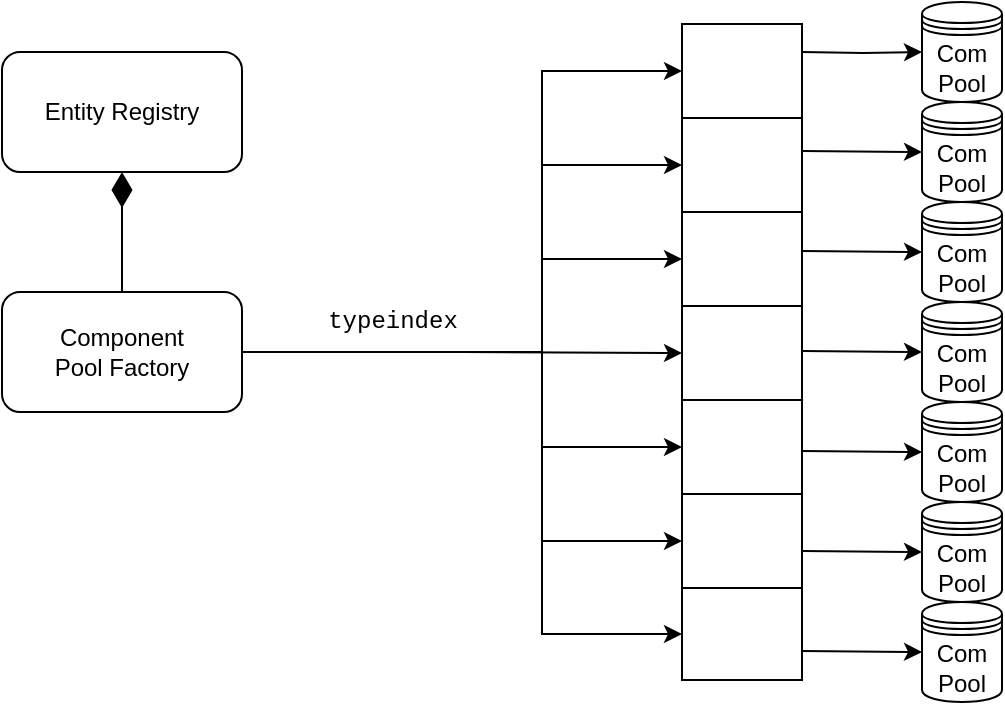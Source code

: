 <mxfile version="22.1.2" type="device">
  <diagram name="Page-1" id="1lEP1IIEI1IEOt1SSv0U">
    <mxGraphModel dx="1434" dy="884" grid="1" gridSize="10" guides="1" tooltips="1" connect="1" arrows="1" fold="1" page="1" pageScale="1" pageWidth="1920" pageHeight="1200" math="0" shadow="0">
      <root>
        <mxCell id="0" />
        <mxCell id="1" parent="0" />
        <mxCell id="gQGiAs_rutg2S0ZAdfAM-5" style="edgeStyle=orthogonalEdgeStyle;rounded=0;orthogonalLoop=1;jettySize=auto;html=1;entryX=0.5;entryY=1;entryDx=0;entryDy=0;endSize=15;endArrow=diamondThin;endFill=1;" edge="1" parent="1" source="gQGiAs_rutg2S0ZAdfAM-2" target="gQGiAs_rutg2S0ZAdfAM-4">
          <mxGeometry relative="1" as="geometry" />
        </mxCell>
        <mxCell id="gQGiAs_rutg2S0ZAdfAM-88" style="edgeStyle=orthogonalEdgeStyle;rounded=0;orthogonalLoop=1;jettySize=auto;html=1;entryX=0;entryY=0.5;entryDx=0;entryDy=0;" edge="1" parent="1" source="gQGiAs_rutg2S0ZAdfAM-2" target="gQGiAs_rutg2S0ZAdfAM-85">
          <mxGeometry relative="1" as="geometry">
            <Array as="points">
              <mxPoint x="1180" y="420" />
              <mxPoint x="1180" y="280" />
            </Array>
          </mxGeometry>
        </mxCell>
        <mxCell id="gQGiAs_rutg2S0ZAdfAM-89" style="edgeStyle=orthogonalEdgeStyle;rounded=0;orthogonalLoop=1;jettySize=auto;html=1;entryX=0;entryY=0.5;entryDx=0;entryDy=0;" edge="1" parent="1" source="gQGiAs_rutg2S0ZAdfAM-2" target="gQGiAs_rutg2S0ZAdfAM-83">
          <mxGeometry relative="1" as="geometry">
            <Array as="points">
              <mxPoint x="1180" y="420" />
              <mxPoint x="1180" y="327" />
            </Array>
          </mxGeometry>
        </mxCell>
        <mxCell id="gQGiAs_rutg2S0ZAdfAM-90" style="edgeStyle=orthogonalEdgeStyle;rounded=0;orthogonalLoop=1;jettySize=auto;html=1;entryX=0;entryY=0.5;entryDx=0;entryDy=0;" edge="1" parent="1" source="gQGiAs_rutg2S0ZAdfAM-2" target="gQGiAs_rutg2S0ZAdfAM-81">
          <mxGeometry relative="1" as="geometry">
            <Array as="points">
              <mxPoint x="1180" y="420" />
              <mxPoint x="1180" y="374" />
            </Array>
          </mxGeometry>
        </mxCell>
        <mxCell id="gQGiAs_rutg2S0ZAdfAM-91" style="edgeStyle=orthogonalEdgeStyle;rounded=0;orthogonalLoop=1;jettySize=auto;html=1;entryX=0;entryY=0.5;entryDx=0;entryDy=0;" edge="1" parent="1" source="gQGiAs_rutg2S0ZAdfAM-2" target="gQGiAs_rutg2S0ZAdfAM-78">
          <mxGeometry relative="1" as="geometry" />
        </mxCell>
        <mxCell id="gQGiAs_rutg2S0ZAdfAM-92" style="edgeStyle=orthogonalEdgeStyle;rounded=0;orthogonalLoop=1;jettySize=auto;html=1;entryX=0;entryY=0.5;entryDx=0;entryDy=0;" edge="1" parent="1" source="gQGiAs_rutg2S0ZAdfAM-2" target="gQGiAs_rutg2S0ZAdfAM-74">
          <mxGeometry relative="1" as="geometry">
            <Array as="points">
              <mxPoint x="1180" y="420" />
              <mxPoint x="1180" y="468" />
            </Array>
          </mxGeometry>
        </mxCell>
        <mxCell id="gQGiAs_rutg2S0ZAdfAM-93" style="edgeStyle=orthogonalEdgeStyle;rounded=0;orthogonalLoop=1;jettySize=auto;html=1;entryX=0;entryY=0.5;entryDx=0;entryDy=0;" edge="1" parent="1" source="gQGiAs_rutg2S0ZAdfAM-2" target="gQGiAs_rutg2S0ZAdfAM-62">
          <mxGeometry relative="1" as="geometry">
            <Array as="points">
              <mxPoint x="1180" y="420" />
              <mxPoint x="1180" y="515" />
            </Array>
          </mxGeometry>
        </mxCell>
        <mxCell id="gQGiAs_rutg2S0ZAdfAM-94" style="edgeStyle=orthogonalEdgeStyle;rounded=0;orthogonalLoop=1;jettySize=auto;html=1;entryX=0;entryY=0.5;entryDx=0;entryDy=0;" edge="1" parent="1" source="gQGiAs_rutg2S0ZAdfAM-2" target="gQGiAs_rutg2S0ZAdfAM-66">
          <mxGeometry relative="1" as="geometry">
            <Array as="points">
              <mxPoint x="1180" y="420" />
              <mxPoint x="1180" y="561" />
            </Array>
          </mxGeometry>
        </mxCell>
        <mxCell id="gQGiAs_rutg2S0ZAdfAM-2" value="Component &lt;br&gt;Pool Factory" style="rounded=1;whiteSpace=wrap;html=1;" vertex="1" parent="1">
          <mxGeometry x="910" y="390" width="120" height="60" as="geometry" />
        </mxCell>
        <mxCell id="gQGiAs_rutg2S0ZAdfAM-4" value="Entity Registry" style="rounded=1;whiteSpace=wrap;html=1;" vertex="1" parent="1">
          <mxGeometry x="910" y="270" width="120" height="60" as="geometry" />
        </mxCell>
        <mxCell id="gQGiAs_rutg2S0ZAdfAM-61" value="" style="childLayout=tableLayout;recursiveResize=0;shadow=0;fillColor=none;" vertex="1" parent="1">
          <mxGeometry x="1250" y="256" width="60" height="328" as="geometry" />
        </mxCell>
        <mxCell id="gQGiAs_rutg2S0ZAdfAM-85" style="shape=tableRow;horizontal=0;startSize=0;swimlaneHead=0;swimlaneBody=0;top=0;left=0;bottom=0;right=0;dropTarget=0;collapsible=0;recursiveResize=0;expand=0;fontStyle=0;fillColor=none;strokeColor=inherit;" vertex="1" parent="gQGiAs_rutg2S0ZAdfAM-61">
          <mxGeometry width="60" height="47" as="geometry" />
        </mxCell>
        <mxCell id="gQGiAs_rutg2S0ZAdfAM-86" style="connectable=0;recursiveResize=0;strokeColor=inherit;fillColor=none;align=center;whiteSpace=wrap;html=1;" vertex="1" parent="gQGiAs_rutg2S0ZAdfAM-85">
          <mxGeometry width="60" height="47" as="geometry">
            <mxRectangle width="60" height="47" as="alternateBounds" />
          </mxGeometry>
        </mxCell>
        <mxCell id="gQGiAs_rutg2S0ZAdfAM-83" style="shape=tableRow;horizontal=0;startSize=0;swimlaneHead=0;swimlaneBody=0;top=0;left=0;bottom=0;right=0;dropTarget=0;collapsible=0;recursiveResize=0;expand=0;fontStyle=0;fillColor=none;strokeColor=inherit;" vertex="1" parent="gQGiAs_rutg2S0ZAdfAM-61">
          <mxGeometry y="47" width="60" height="47" as="geometry" />
        </mxCell>
        <mxCell id="gQGiAs_rutg2S0ZAdfAM-84" style="connectable=0;recursiveResize=0;strokeColor=inherit;fillColor=none;align=center;whiteSpace=wrap;html=1;" vertex="1" parent="gQGiAs_rutg2S0ZAdfAM-83">
          <mxGeometry width="60" height="47" as="geometry">
            <mxRectangle width="60" height="47" as="alternateBounds" />
          </mxGeometry>
        </mxCell>
        <mxCell id="gQGiAs_rutg2S0ZAdfAM-81" style="shape=tableRow;horizontal=0;startSize=0;swimlaneHead=0;swimlaneBody=0;top=0;left=0;bottom=0;right=0;dropTarget=0;collapsible=0;recursiveResize=0;expand=0;fontStyle=0;fillColor=none;strokeColor=inherit;" vertex="1" parent="gQGiAs_rutg2S0ZAdfAM-61">
          <mxGeometry y="94" width="60" height="47" as="geometry" />
        </mxCell>
        <mxCell id="gQGiAs_rutg2S0ZAdfAM-82" style="connectable=0;recursiveResize=0;strokeColor=inherit;fillColor=none;align=center;whiteSpace=wrap;html=1;" vertex="1" parent="gQGiAs_rutg2S0ZAdfAM-81">
          <mxGeometry width="60" height="47" as="geometry">
            <mxRectangle width="60" height="47" as="alternateBounds" />
          </mxGeometry>
        </mxCell>
        <mxCell id="gQGiAs_rutg2S0ZAdfAM-78" style="shape=tableRow;horizontal=0;startSize=0;swimlaneHead=0;swimlaneBody=0;top=0;left=0;bottom=0;right=0;dropTarget=0;collapsible=0;recursiveResize=0;expand=0;fontStyle=0;fillColor=none;strokeColor=inherit;" vertex="1" parent="gQGiAs_rutg2S0ZAdfAM-61">
          <mxGeometry y="141" width="60" height="47" as="geometry" />
        </mxCell>
        <mxCell id="gQGiAs_rutg2S0ZAdfAM-79" style="connectable=0;recursiveResize=0;strokeColor=inherit;fillColor=none;align=center;whiteSpace=wrap;html=1;" vertex="1" parent="gQGiAs_rutg2S0ZAdfAM-78">
          <mxGeometry width="60" height="47" as="geometry">
            <mxRectangle width="60" height="47" as="alternateBounds" />
          </mxGeometry>
        </mxCell>
        <mxCell id="gQGiAs_rutg2S0ZAdfAM-74" style="shape=tableRow;horizontal=0;startSize=0;swimlaneHead=0;swimlaneBody=0;top=0;left=0;bottom=0;right=0;dropTarget=0;collapsible=0;recursiveResize=0;expand=0;fontStyle=0;fillColor=none;strokeColor=inherit;" vertex="1" parent="gQGiAs_rutg2S0ZAdfAM-61">
          <mxGeometry y="188" width="60" height="47" as="geometry" />
        </mxCell>
        <mxCell id="gQGiAs_rutg2S0ZAdfAM-75" style="connectable=0;recursiveResize=0;strokeColor=inherit;fillColor=none;align=center;whiteSpace=wrap;html=1;" vertex="1" parent="gQGiAs_rutg2S0ZAdfAM-74">
          <mxGeometry width="60" height="47" as="geometry">
            <mxRectangle width="60" height="47" as="alternateBounds" />
          </mxGeometry>
        </mxCell>
        <mxCell id="gQGiAs_rutg2S0ZAdfAM-62" value="" style="shape=tableRow;horizontal=0;startSize=0;swimlaneHead=0;swimlaneBody=0;top=0;left=0;bottom=0;right=0;dropTarget=0;collapsible=0;recursiveResize=0;expand=0;fontStyle=0;fillColor=none;strokeColor=inherit;" vertex="1" parent="gQGiAs_rutg2S0ZAdfAM-61">
          <mxGeometry y="235" width="60" height="47" as="geometry" />
        </mxCell>
        <mxCell id="gQGiAs_rutg2S0ZAdfAM-63" value="" style="connectable=0;recursiveResize=0;strokeColor=inherit;fillColor=none;align=center;whiteSpace=wrap;html=1;" vertex="1" parent="gQGiAs_rutg2S0ZAdfAM-62">
          <mxGeometry width="60" height="47" as="geometry">
            <mxRectangle width="60" height="47" as="alternateBounds" />
          </mxGeometry>
        </mxCell>
        <mxCell id="gQGiAs_rutg2S0ZAdfAM-66" style="shape=tableRow;horizontal=0;startSize=0;swimlaneHead=0;swimlaneBody=0;top=0;left=0;bottom=0;right=0;dropTarget=0;collapsible=0;recursiveResize=0;expand=0;fontStyle=0;fillColor=none;strokeColor=inherit;" vertex="1" parent="gQGiAs_rutg2S0ZAdfAM-61">
          <mxGeometry y="282" width="60" height="46" as="geometry" />
        </mxCell>
        <mxCell id="gQGiAs_rutg2S0ZAdfAM-67" value="" style="connectable=0;recursiveResize=0;strokeColor=inherit;fillColor=none;align=center;whiteSpace=wrap;html=1;" vertex="1" parent="gQGiAs_rutg2S0ZAdfAM-66">
          <mxGeometry width="60" height="46" as="geometry">
            <mxRectangle width="60" height="46" as="alternateBounds" />
          </mxGeometry>
        </mxCell>
        <mxCell id="gQGiAs_rutg2S0ZAdfAM-87" value="Com&lt;br&gt;Pool" style="shape=datastore;whiteSpace=wrap;html=1;" vertex="1" parent="1">
          <mxGeometry x="1370" y="245" width="40" height="50" as="geometry" />
        </mxCell>
        <mxCell id="gQGiAs_rutg2S0ZAdfAM-97" value="typeindex" style="text;html=1;align=center;verticalAlign=middle;resizable=0;points=[];autosize=1;strokeColor=none;fillColor=none;fontFamily=Courier New;" vertex="1" parent="1">
          <mxGeometry x="1060" y="390" width="90" height="30" as="geometry" />
        </mxCell>
        <mxCell id="gQGiAs_rutg2S0ZAdfAM-99" style="edgeStyle=orthogonalEdgeStyle;rounded=0;orthogonalLoop=1;jettySize=auto;html=1;entryX=0;entryY=0.5;entryDx=0;entryDy=0;" edge="1" parent="1" target="gQGiAs_rutg2S0ZAdfAM-87">
          <mxGeometry relative="1" as="geometry">
            <mxPoint x="1310" y="270.0" as="sourcePoint" />
          </mxGeometry>
        </mxCell>
        <mxCell id="gQGiAs_rutg2S0ZAdfAM-100" value="Com&lt;br&gt;Pool" style="shape=datastore;whiteSpace=wrap;html=1;" vertex="1" parent="1">
          <mxGeometry x="1370" y="295" width="40" height="50" as="geometry" />
        </mxCell>
        <mxCell id="gQGiAs_rutg2S0ZAdfAM-101" style="edgeStyle=orthogonalEdgeStyle;rounded=0;orthogonalLoop=1;jettySize=auto;html=1;entryX=0;entryY=0.5;entryDx=0;entryDy=0;" edge="1" parent="1" target="gQGiAs_rutg2S0ZAdfAM-100">
          <mxGeometry relative="1" as="geometry">
            <mxPoint x="1310" y="319.5" as="sourcePoint" />
          </mxGeometry>
        </mxCell>
        <mxCell id="gQGiAs_rutg2S0ZAdfAM-102" value="Com&lt;br&gt;Pool" style="shape=datastore;whiteSpace=wrap;html=1;" vertex="1" parent="1">
          <mxGeometry x="1370" y="345" width="40" height="50" as="geometry" />
        </mxCell>
        <mxCell id="gQGiAs_rutg2S0ZAdfAM-103" style="edgeStyle=orthogonalEdgeStyle;rounded=0;orthogonalLoop=1;jettySize=auto;html=1;entryX=0;entryY=0.5;entryDx=0;entryDy=0;" edge="1" parent="1" target="gQGiAs_rutg2S0ZAdfAM-102">
          <mxGeometry relative="1" as="geometry">
            <mxPoint x="1310" y="369.5" as="sourcePoint" />
          </mxGeometry>
        </mxCell>
        <mxCell id="gQGiAs_rutg2S0ZAdfAM-104" value="Com&lt;br&gt;Pool" style="shape=datastore;whiteSpace=wrap;html=1;" vertex="1" parent="1">
          <mxGeometry x="1370" y="395" width="40" height="50" as="geometry" />
        </mxCell>
        <mxCell id="gQGiAs_rutg2S0ZAdfAM-105" style="edgeStyle=orthogonalEdgeStyle;rounded=0;orthogonalLoop=1;jettySize=auto;html=1;entryX=0;entryY=0.5;entryDx=0;entryDy=0;" edge="1" parent="1" target="gQGiAs_rutg2S0ZAdfAM-104">
          <mxGeometry relative="1" as="geometry">
            <mxPoint x="1310" y="419.5" as="sourcePoint" />
          </mxGeometry>
        </mxCell>
        <mxCell id="gQGiAs_rutg2S0ZAdfAM-106" value="Com&lt;br&gt;Pool" style="shape=datastore;whiteSpace=wrap;html=1;" vertex="1" parent="1">
          <mxGeometry x="1370" y="445" width="40" height="50" as="geometry" />
        </mxCell>
        <mxCell id="gQGiAs_rutg2S0ZAdfAM-107" style="edgeStyle=orthogonalEdgeStyle;rounded=0;orthogonalLoop=1;jettySize=auto;html=1;entryX=0;entryY=0.5;entryDx=0;entryDy=0;" edge="1" parent="1" target="gQGiAs_rutg2S0ZAdfAM-106">
          <mxGeometry relative="1" as="geometry">
            <mxPoint x="1310" y="469.5" as="sourcePoint" />
          </mxGeometry>
        </mxCell>
        <mxCell id="gQGiAs_rutg2S0ZAdfAM-108" value="Com&lt;br&gt;Pool" style="shape=datastore;whiteSpace=wrap;html=1;" vertex="1" parent="1">
          <mxGeometry x="1370" y="495" width="40" height="50" as="geometry" />
        </mxCell>
        <mxCell id="gQGiAs_rutg2S0ZAdfAM-109" style="edgeStyle=orthogonalEdgeStyle;rounded=0;orthogonalLoop=1;jettySize=auto;html=1;entryX=0;entryY=0.5;entryDx=0;entryDy=0;" edge="1" parent="1" target="gQGiAs_rutg2S0ZAdfAM-108">
          <mxGeometry relative="1" as="geometry">
            <mxPoint x="1310" y="519.5" as="sourcePoint" />
          </mxGeometry>
        </mxCell>
        <mxCell id="gQGiAs_rutg2S0ZAdfAM-110" value="Com&lt;br&gt;Pool" style="shape=datastore;whiteSpace=wrap;html=1;" vertex="1" parent="1">
          <mxGeometry x="1370" y="545" width="40" height="50" as="geometry" />
        </mxCell>
        <mxCell id="gQGiAs_rutg2S0ZAdfAM-111" style="edgeStyle=orthogonalEdgeStyle;rounded=0;orthogonalLoop=1;jettySize=auto;html=1;entryX=0;entryY=0.5;entryDx=0;entryDy=0;" edge="1" parent="1" target="gQGiAs_rutg2S0ZAdfAM-110">
          <mxGeometry relative="1" as="geometry">
            <mxPoint x="1310" y="569.5" as="sourcePoint" />
          </mxGeometry>
        </mxCell>
      </root>
    </mxGraphModel>
  </diagram>
</mxfile>
